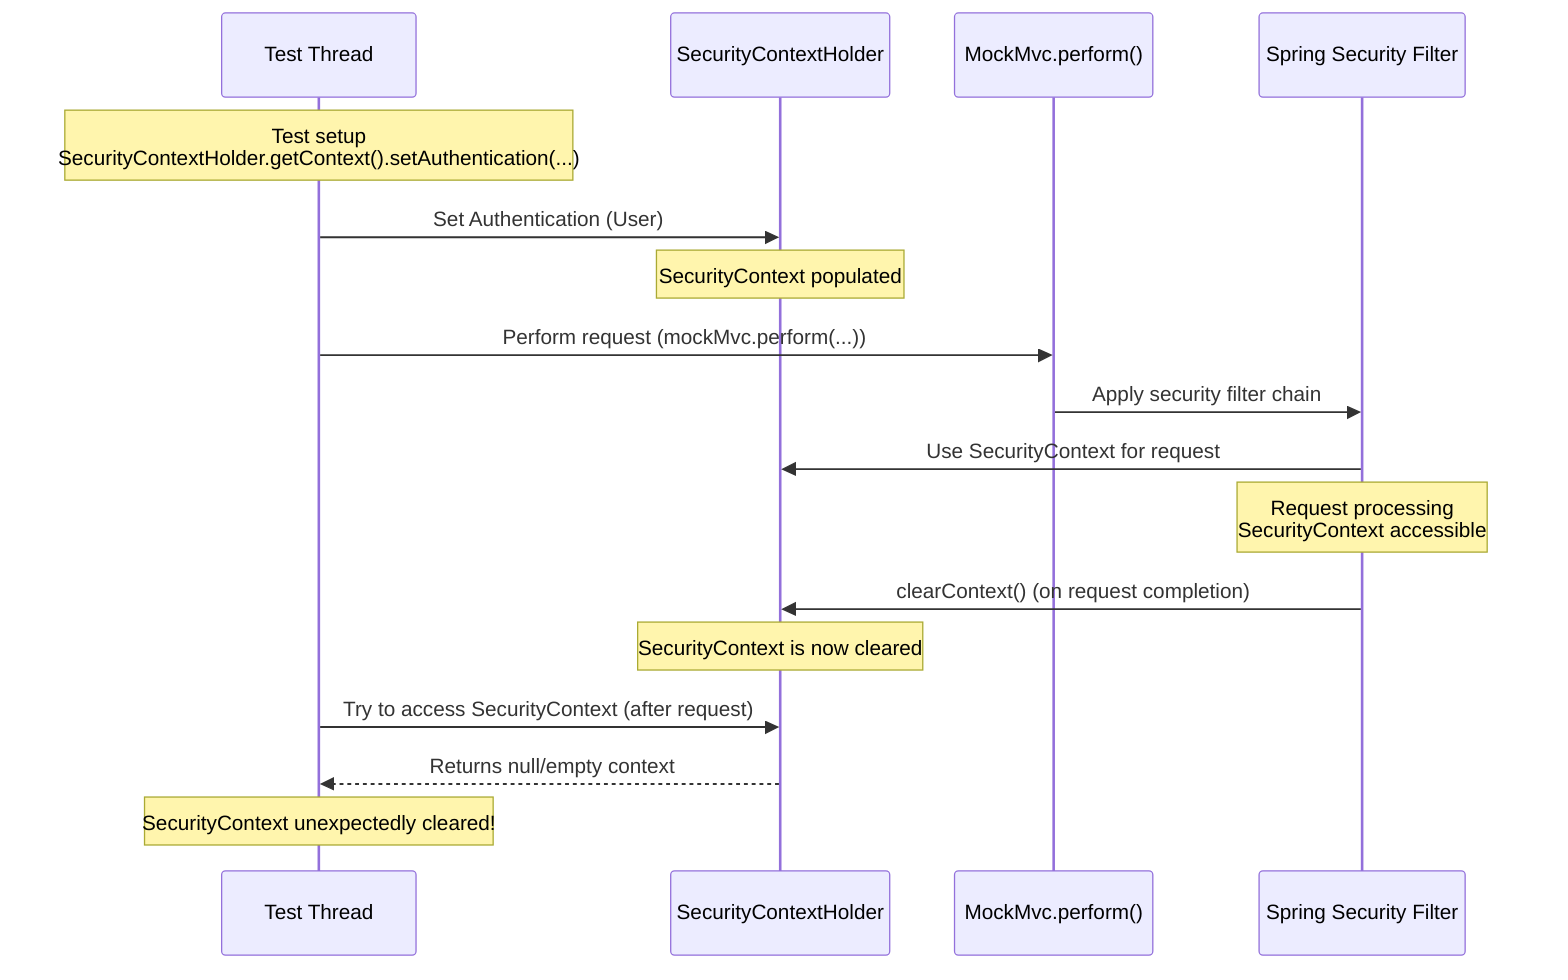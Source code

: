 sequenceDiagram
    participant TestThread as Test Thread
    participant SecurityContextHolder as SecurityContextHolder
    participant MockMvc as MockMvc.perform()
    participant SpringSecurityFilter as Spring Security Filter

    Note over TestThread: Test setup<br/>SecurityContextHolder.getContext().setAuthentication(...)
    TestThread->>SecurityContextHolder: Set Authentication (User)
    Note over SecurityContextHolder: SecurityContext populated

    TestThread->>MockMvc: Perform request (mockMvc.perform(...))
    MockMvc->>SpringSecurityFilter: Apply security filter chain
    SpringSecurityFilter->>SecurityContextHolder: Use SecurityContext for request

    Note over SpringSecurityFilter: Request processing<br/>SecurityContext accessible

    SpringSecurityFilter->>SecurityContextHolder: clearContext() (on request completion)
    Note over SecurityContextHolder: SecurityContext is now cleared

    TestThread->>SecurityContextHolder: Try to access SecurityContext (after request)
    SecurityContextHolder-->>TestThread: Returns null/empty context

    Note over TestThread: SecurityContext unexpectedly cleared!